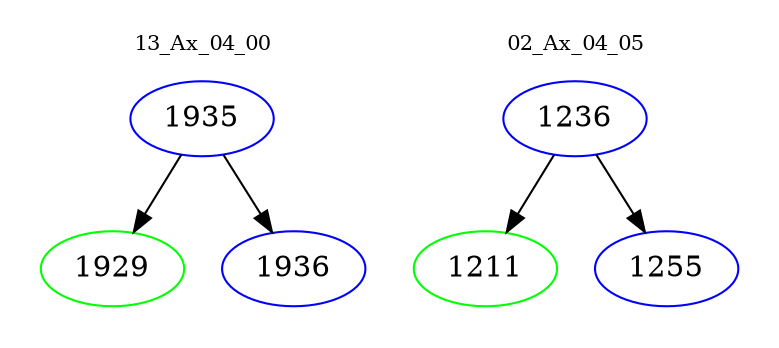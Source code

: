 digraph{
subgraph cluster_0 {
color = white
label = "13_Ax_04_00";
fontsize=10;
T0_1935 [label="1935", color="blue"]
T0_1935 -> T0_1929 [color="black"]
T0_1929 [label="1929", color="green"]
T0_1935 -> T0_1936 [color="black"]
T0_1936 [label="1936", color="blue"]
}
subgraph cluster_1 {
color = white
label = "02_Ax_04_05";
fontsize=10;
T1_1236 [label="1236", color="blue"]
T1_1236 -> T1_1211 [color="black"]
T1_1211 [label="1211", color="green"]
T1_1236 -> T1_1255 [color="black"]
T1_1255 [label="1255", color="blue"]
}
}
